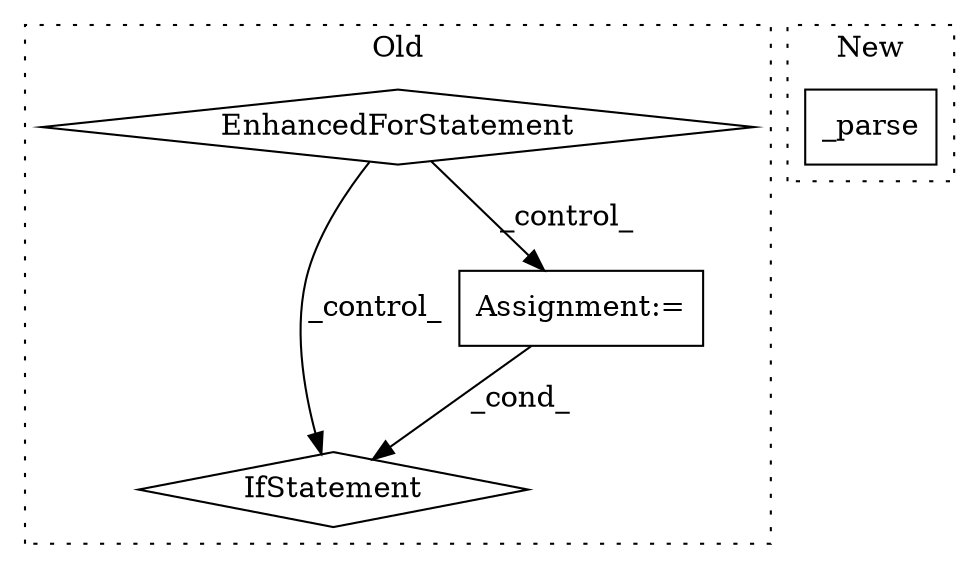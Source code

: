 digraph G {
subgraph cluster0 {
1 [label="IfStatement" a="25" s="2711,2721" l="4,2" shape="diamond"];
3 [label="Assignment:=" a="7" s="2509" l="1" shape="box"];
4 [label="EnhancedForStatement" a="70" s="2422,2493" l="53,2" shape="diamond"];
label = "Old";
style="dotted";
}
subgraph cluster1 {
2 [label="_parse" a="32" s="1935,1954" l="7,1" shape="box"];
label = "New";
style="dotted";
}
3 -> 1 [label="_cond_"];
4 -> 3 [label="_control_"];
4 -> 1 [label="_control_"];
}